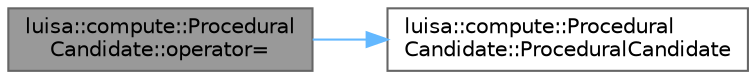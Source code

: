 digraph "luisa::compute::ProceduralCandidate::operator="
{
 // LATEX_PDF_SIZE
  bgcolor="transparent";
  edge [fontname=Helvetica,fontsize=10,labelfontname=Helvetica,labelfontsize=10];
  node [fontname=Helvetica,fontsize=10,shape=box,height=0.2,width=0.4];
  rankdir="LR";
  Node1 [id="Node000001",label="luisa::compute::Procedural\lCandidate::operator=",height=0.2,width=0.4,color="gray40", fillcolor="grey60", style="filled", fontcolor="black",tooltip=" "];
  Node1 -> Node2 [id="edge1_Node000001_Node000002",color="steelblue1",style="solid",tooltip=" "];
  Node2 [id="Node000002",label="luisa::compute::Procedural\lCandidate::ProceduralCandidate",height=0.2,width=0.4,color="grey40", fillcolor="white", style="filled",URL="$classluisa_1_1compute_1_1_procedural_candidate.html#a7916edb3a8f4f58ab82fea3dad2f762c",tooltip=" "];
}
